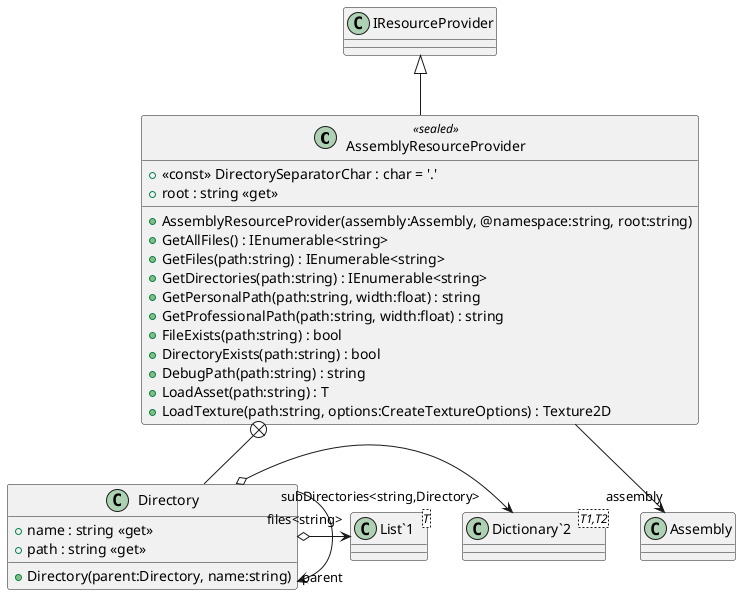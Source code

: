 @startuml
class AssemblyResourceProvider <<sealed>> {
    + <<const>> DirectorySeparatorChar : char = '.'
    + root : string <<get>>
    + AssemblyResourceProvider(assembly:Assembly, @namespace:string, root:string)
    + GetAllFiles() : IEnumerable<string>
    + GetFiles(path:string) : IEnumerable<string>
    + GetDirectories(path:string) : IEnumerable<string>
    + GetPersonalPath(path:string, width:float) : string
    + GetProfessionalPath(path:string, width:float) : string
    + FileExists(path:string) : bool
    + DirectoryExists(path:string) : bool
    + DebugPath(path:string) : string
    + LoadAsset(path:string) : T
    + LoadTexture(path:string, options:CreateTextureOptions) : Texture2D
}
class Directory {
    + name : string <<get>>
    + path : string <<get>>
    + Directory(parent:Directory, name:string)
}
class "Dictionary`2"<T1,T2> {
}
class "List`1"<T> {
}
IResourceProvider <|-- AssemblyResourceProvider
AssemblyResourceProvider --> "assembly" Assembly
AssemblyResourceProvider +-- Directory
Directory --> "parent" Directory
Directory o-> "subDirectories<string,Directory>" "Dictionary`2"
Directory o-> "files<string>" "List`1"
@enduml
